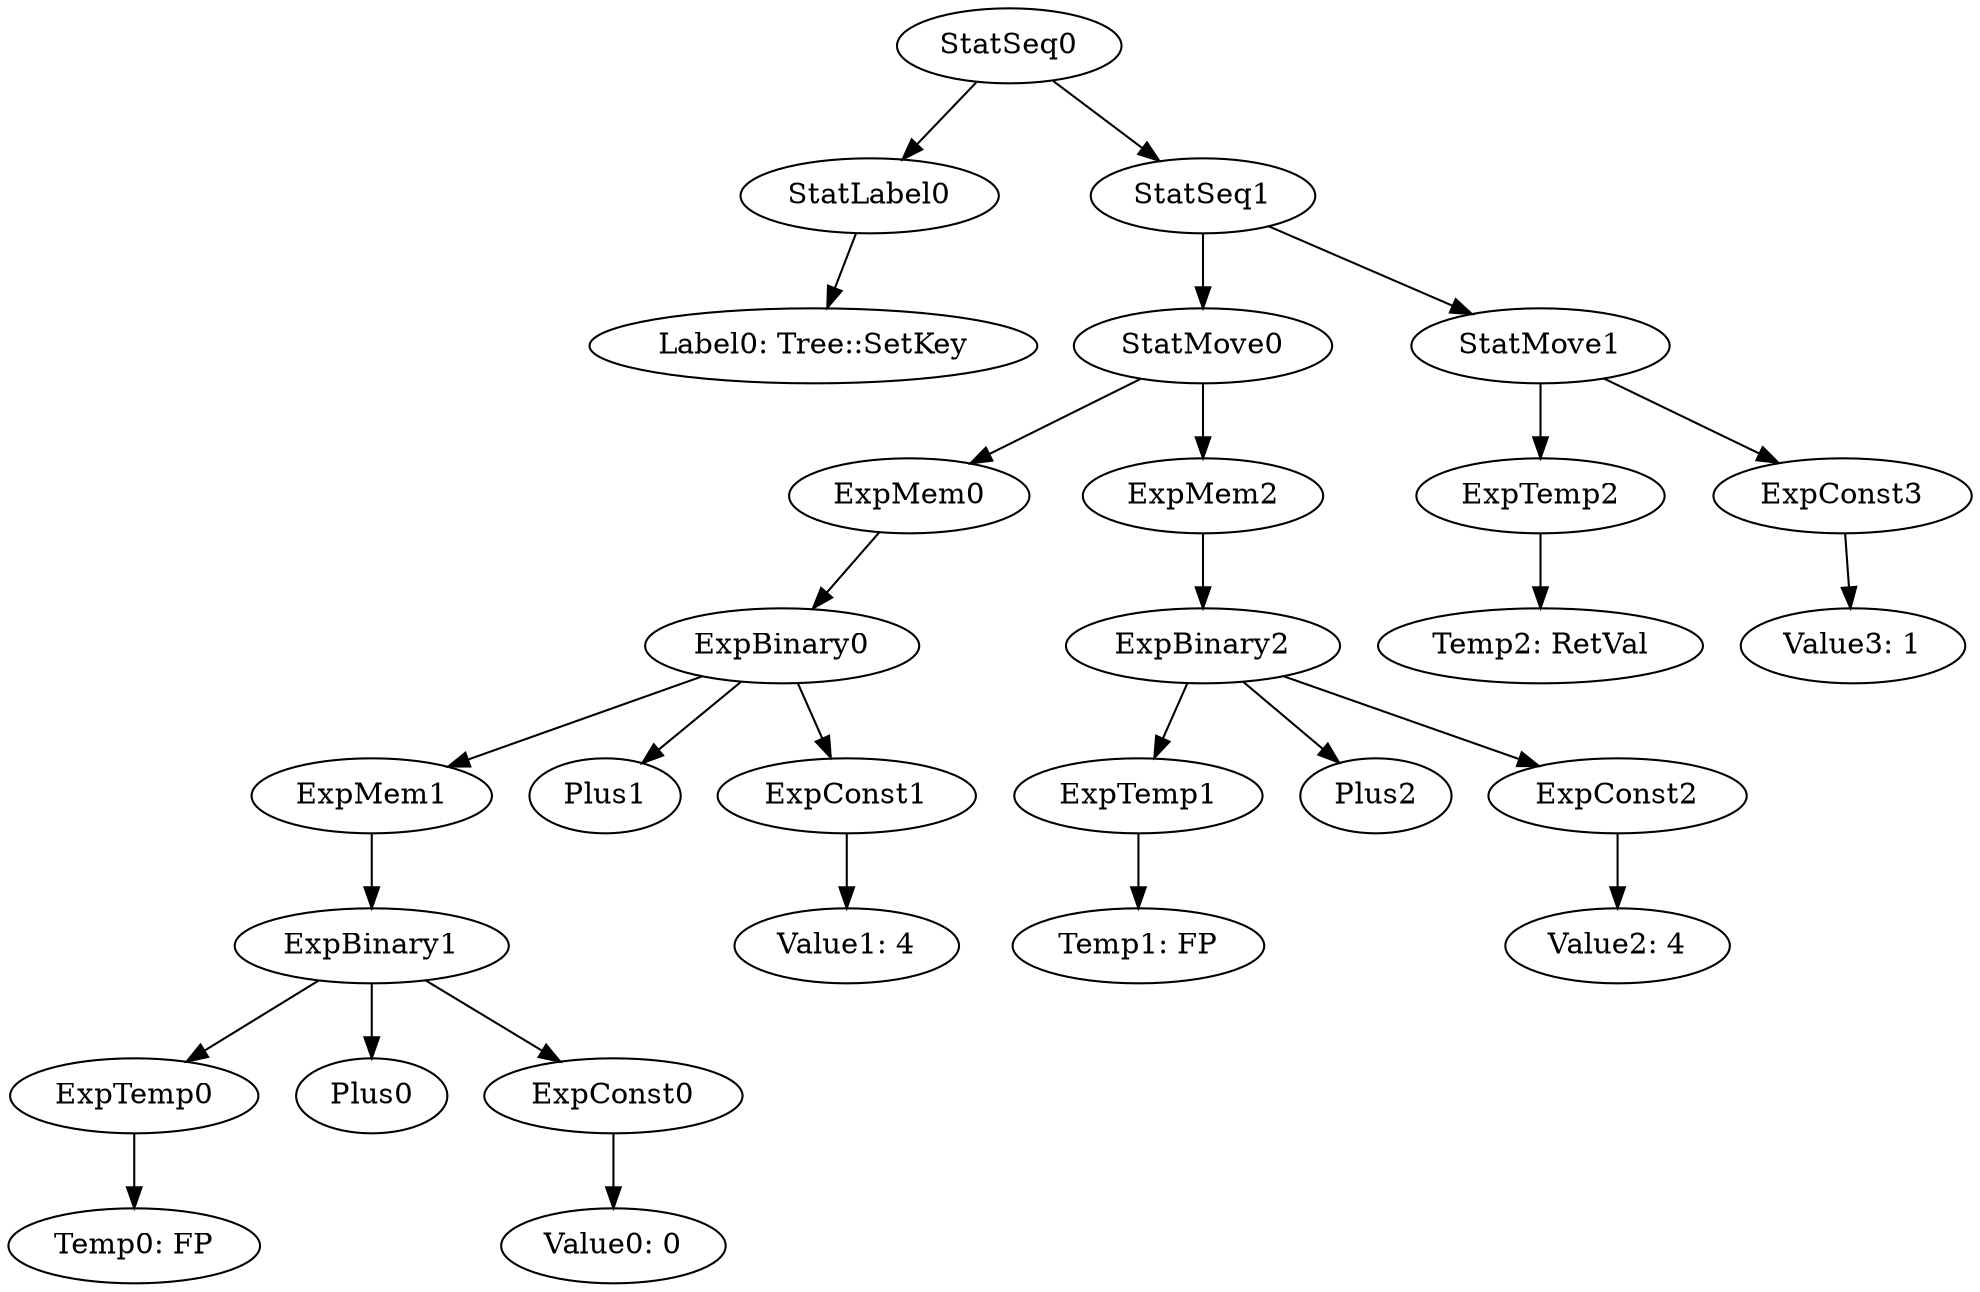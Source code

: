 digraph {
	ordering = out;
	ExpTemp2 -> "Temp2: RetVal";
	ExpConst3 -> "Value3: 1";
	ExpConst2 -> "Value2: 4";
	StatSeq1 -> StatMove0;
	StatSeq1 -> StatMove1;
	ExpBinary2 -> ExpTemp1;
	ExpBinary2 -> Plus2;
	ExpBinary2 -> ExpConst2;
	ExpTemp1 -> "Temp1: FP";
	StatMove1 -> ExpTemp2;
	StatMove1 -> ExpConst3;
	ExpConst1 -> "Value1: 4";
	ExpMem2 -> ExpBinary2;
	ExpTemp0 -> "Temp0: FP";
	StatSeq0 -> StatLabel0;
	StatSeq0 -> StatSeq1;
	StatLabel0 -> "Label0: Tree::SetKey";
	ExpConst0 -> "Value0: 0";
	ExpMem1 -> ExpBinary1;
	ExpBinary1 -> ExpTemp0;
	ExpBinary1 -> Plus0;
	ExpBinary1 -> ExpConst0;
	ExpMem0 -> ExpBinary0;
	ExpBinary0 -> ExpMem1;
	ExpBinary0 -> Plus1;
	ExpBinary0 -> ExpConst1;
	StatMove0 -> ExpMem0;
	StatMove0 -> ExpMem2;
}


